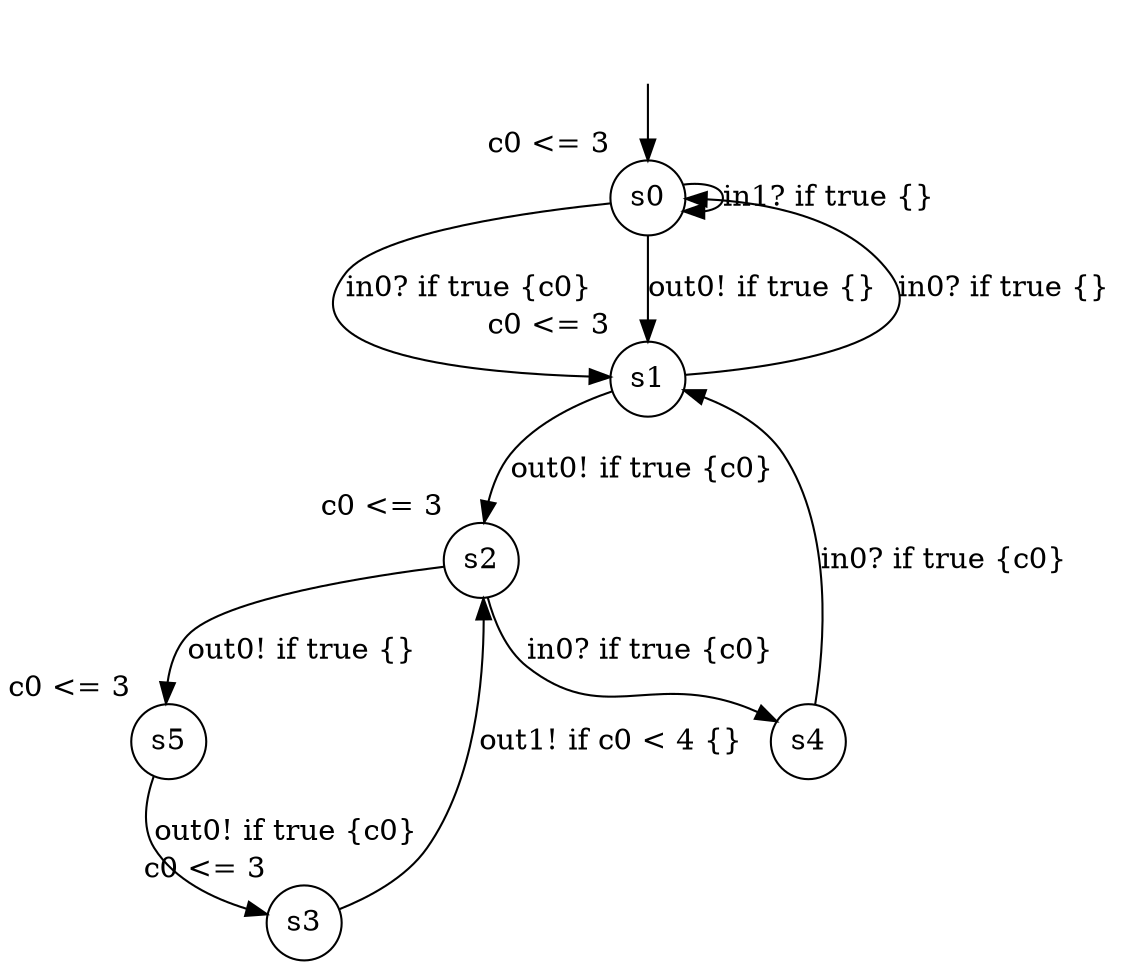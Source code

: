 digraph g {
__start0 [label="" shape="none"];
s0 [shape="circle" margin=0 label="s0", xlabel="c0 <= 3"];
s1 [shape="circle" margin=0 label="s1", xlabel="c0 <= 3"];
s2 [shape="circle" margin=0 label="s2", xlabel="c0 <= 3"];
s3 [shape="circle" margin=0 label="s3", xlabel="c0 <= 3"];
s4 [shape="circle" margin=0 label="s4"];
s5 [shape="circle" margin=0 label="s5", xlabel="c0 <= 3"];
s0 -> s1 [label="in0? if true {c0} "];
s0 -> s0 [label="in1? if true {} "];
s0 -> s1 [label="out0! if true {} "];
s1 -> s0 [label="in0? if true {} "];
s1 -> s2 [label="out0! if true {c0} "];
s2 -> s4 [label="in0? if true {c0} "];
s2 -> s5 [label="out0! if true {} "];
s3 -> s2 [label="out1! if c0 < 4 {} "];
s4 -> s1 [label="in0? if true {c0} "];
s5 -> s3 [label="out0! if true {c0} "];
__start0 -> s0;
}
